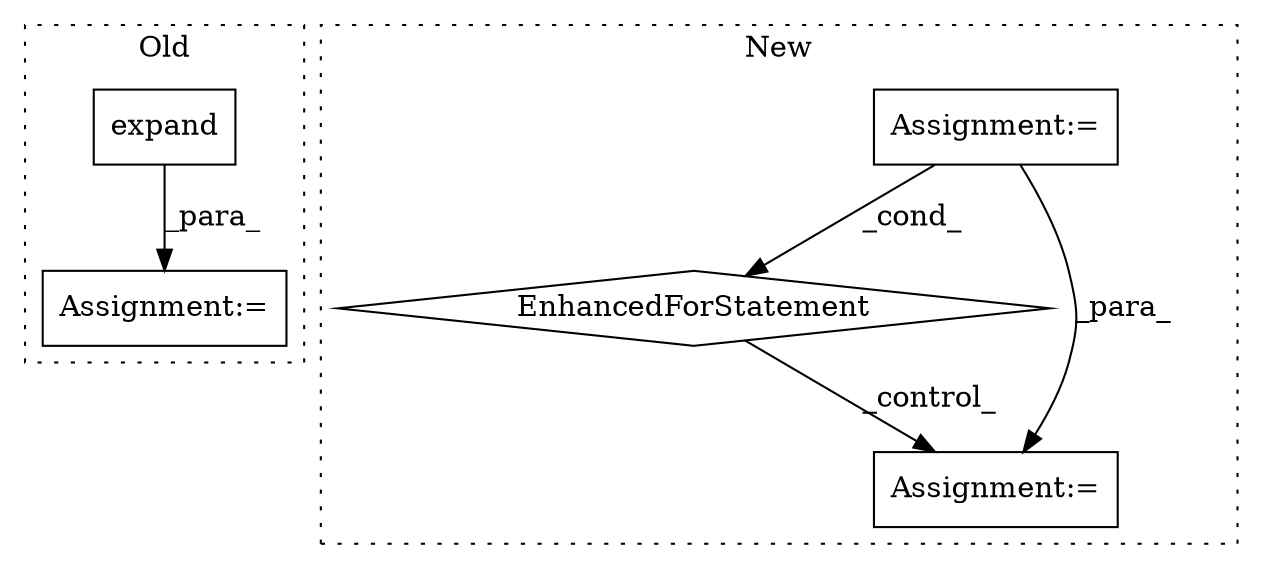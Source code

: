 digraph G {
subgraph cluster0 {
1 [label="expand" a="32" s="3739,3781" l="7,1" shape="box"];
3 [label="Assignment:=" a="7" s="3691" l="1" shape="box"];
label = "Old";
style="dotted";
}
subgraph cluster1 {
2 [label="EnhancedForStatement" a="70" s="6398,6481" l="53,2" shape="diamond"];
4 [label="Assignment:=" a="7" s="6398,6481" l="53,2" shape="box"];
5 [label="Assignment:=" a="7" s="6504" l="1" shape="box"];
label = "New";
style="dotted";
}
1 -> 3 [label="_para_"];
2 -> 5 [label="_control_"];
4 -> 5 [label="_para_"];
4 -> 2 [label="_cond_"];
}